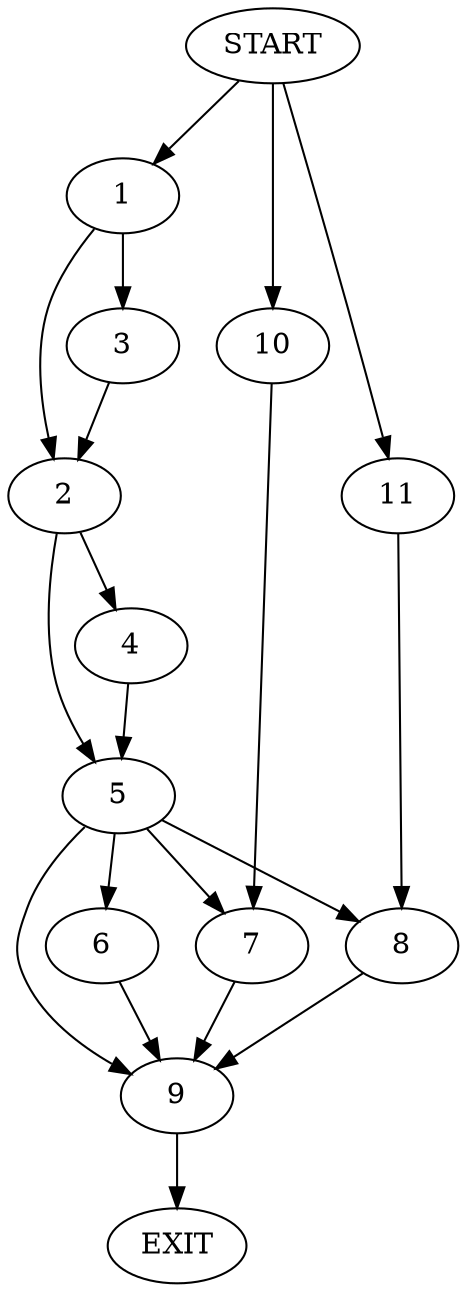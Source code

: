digraph {
0 [label="START"]
12 [label="EXIT"]
0 -> 1
1 -> 2
1 -> 3
2 -> 4
2 -> 5
3 -> 2
5 -> 6
5 -> 7
5 -> 8
5 -> 9
4 -> 5
6 -> 9
7 -> 9
8 -> 9
9 -> 12
0 -> 10
10 -> 7
0 -> 11
11 -> 8
}
